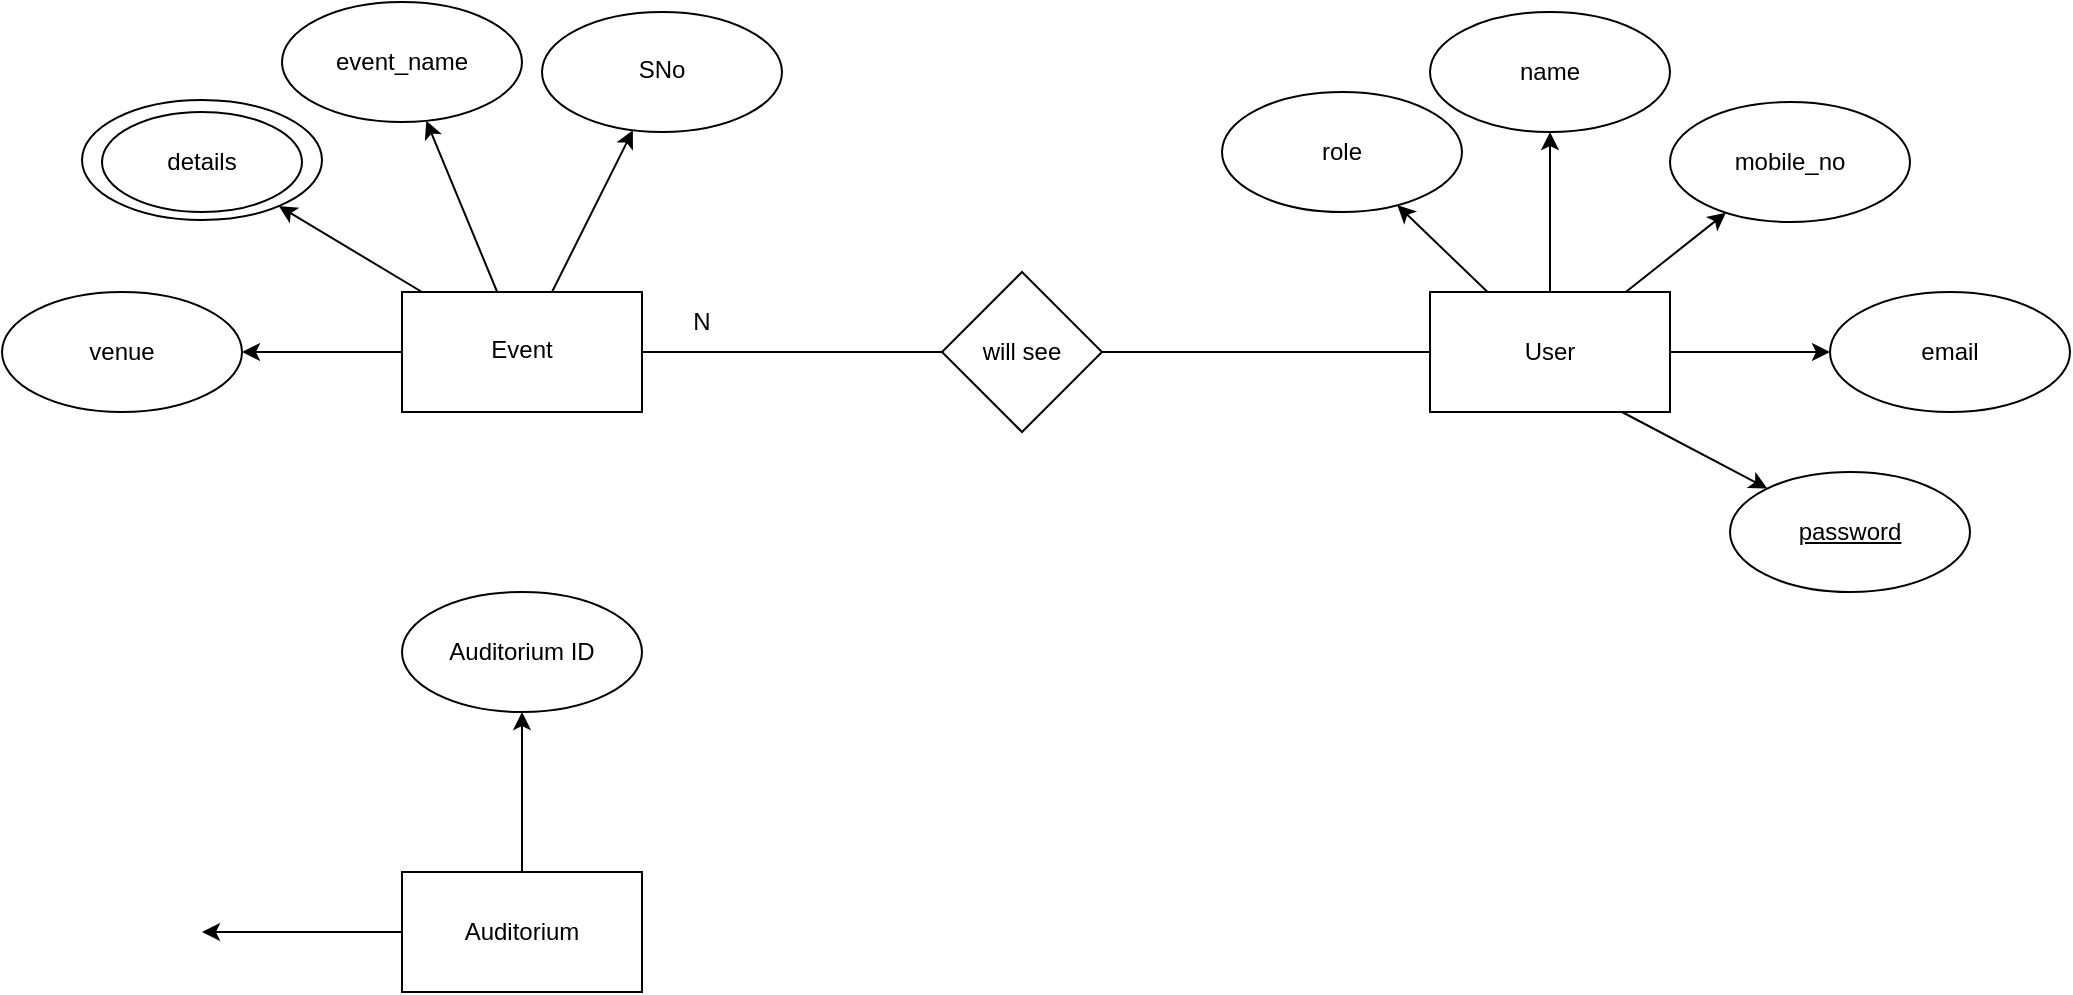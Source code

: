 <mxfile version="17.1.2" type="github">
  <diagram id="rO4eyFzRBv4o_7g1YfI_" name="Page-1">
    <mxGraphModel dx="1827" dy="620" grid="1" gridSize="10" guides="1" tooltips="1" connect="1" arrows="1" fold="1" page="1" pageScale="1" pageWidth="827" pageHeight="1169" math="0" shadow="0">
      <root>
        <mxCell id="0" />
        <mxCell id="1" parent="0" />
        <mxCell id="QDeUESwuI4PjPXHfp-uf-4" value="" style="edgeStyle=orthogonalEdgeStyle;rounded=0;orthogonalLoop=1;jettySize=auto;html=1;" edge="1" parent="1" source="QDeUESwuI4PjPXHfp-uf-1" target="QDeUESwuI4PjPXHfp-uf-3">
          <mxGeometry relative="1" as="geometry" />
        </mxCell>
        <mxCell id="QDeUESwuI4PjPXHfp-uf-11" value="" style="edgeStyle=none;rounded=0;orthogonalLoop=1;jettySize=auto;html=1;" edge="1" parent="1" source="QDeUESwuI4PjPXHfp-uf-1" target="QDeUESwuI4PjPXHfp-uf-10">
          <mxGeometry relative="1" as="geometry" />
        </mxCell>
        <mxCell id="QDeUESwuI4PjPXHfp-uf-14" value="" style="edgeStyle=none;rounded=0;orthogonalLoop=1;jettySize=auto;html=1;" edge="1" parent="1" source="QDeUESwuI4PjPXHfp-uf-1" target="QDeUESwuI4PjPXHfp-uf-13">
          <mxGeometry relative="1" as="geometry" />
        </mxCell>
        <mxCell id="QDeUESwuI4PjPXHfp-uf-17" value="" style="edgeStyle=none;rounded=0;orthogonalLoop=1;jettySize=auto;html=1;" edge="1" parent="1" source="QDeUESwuI4PjPXHfp-uf-1" target="QDeUESwuI4PjPXHfp-uf-16">
          <mxGeometry relative="1" as="geometry" />
        </mxCell>
        <mxCell id="QDeUESwuI4PjPXHfp-uf-1" value="" style="rounded=0;whiteSpace=wrap;html=1;" vertex="1" parent="1">
          <mxGeometry x="354" y="170" width="120" height="60" as="geometry" />
        </mxCell>
        <mxCell id="QDeUESwuI4PjPXHfp-uf-19" value="" style="edgeStyle=none;rounded=0;orthogonalLoop=1;jettySize=auto;html=1;" edge="1" parent="1" target="QDeUESwuI4PjPXHfp-uf-18">
          <mxGeometry relative="1" as="geometry">
            <mxPoint x="450" y="230" as="sourcePoint" />
          </mxGeometry>
        </mxCell>
        <mxCell id="QDeUESwuI4PjPXHfp-uf-2" value="User" style="text;html=1;strokeColor=none;fillColor=none;align=center;verticalAlign=middle;whiteSpace=wrap;rounded=0;" vertex="1" parent="1">
          <mxGeometry x="384" y="185" width="60" height="30" as="geometry" />
        </mxCell>
        <mxCell id="QDeUESwuI4PjPXHfp-uf-3" value="" style="ellipse;whiteSpace=wrap;html=1;rounded=0;" vertex="1" parent="1">
          <mxGeometry x="354" y="30" width="120" height="60" as="geometry" />
        </mxCell>
        <mxCell id="QDeUESwuI4PjPXHfp-uf-5" value="name" style="text;html=1;strokeColor=none;fillColor=none;align=center;verticalAlign=middle;whiteSpace=wrap;rounded=0;" vertex="1" parent="1">
          <mxGeometry x="384" y="45" width="60" height="30" as="geometry" />
        </mxCell>
        <mxCell id="QDeUESwuI4PjPXHfp-uf-10" value="" style="ellipse;whiteSpace=wrap;html=1;rounded=0;" vertex="1" parent="1">
          <mxGeometry x="474" y="75" width="120" height="60" as="geometry" />
        </mxCell>
        <mxCell id="QDeUESwuI4PjPXHfp-uf-12" value="mobile_no" style="text;html=1;strokeColor=none;fillColor=none;align=center;verticalAlign=middle;whiteSpace=wrap;rounded=0;" vertex="1" parent="1">
          <mxGeometry x="504" y="90" width="60" height="30" as="geometry" />
        </mxCell>
        <mxCell id="QDeUESwuI4PjPXHfp-uf-13" value="" style="ellipse;whiteSpace=wrap;html=1;rounded=0;" vertex="1" parent="1">
          <mxGeometry x="250" y="70" width="120" height="60" as="geometry" />
        </mxCell>
        <mxCell id="QDeUESwuI4PjPXHfp-uf-15" value="role" style="text;html=1;strokeColor=none;fillColor=none;align=center;verticalAlign=middle;whiteSpace=wrap;rounded=0;" vertex="1" parent="1">
          <mxGeometry x="280" y="85" width="60" height="30" as="geometry" />
        </mxCell>
        <mxCell id="QDeUESwuI4PjPXHfp-uf-16" value="email" style="ellipse;whiteSpace=wrap;html=1;rounded=0;" vertex="1" parent="1">
          <mxGeometry x="554" y="170" width="120" height="60" as="geometry" />
        </mxCell>
        <mxCell id="QDeUESwuI4PjPXHfp-uf-18" value="" style="ellipse;whiteSpace=wrap;html=1;" vertex="1" parent="1">
          <mxGeometry x="504" y="260" width="120" height="60" as="geometry" />
        </mxCell>
        <mxCell id="QDeUESwuI4PjPXHfp-uf-20" value="password" style="text;html=1;strokeColor=none;fillColor=none;align=center;verticalAlign=middle;whiteSpace=wrap;rounded=0;fontStyle=4" vertex="1" parent="1">
          <mxGeometry x="534" y="275" width="60" height="30" as="geometry" />
        </mxCell>
        <mxCell id="QDeUESwuI4PjPXHfp-uf-26" value="" style="edgeStyle=none;rounded=0;orthogonalLoop=1;jettySize=auto;html=1;" edge="1" parent="1" source="QDeUESwuI4PjPXHfp-uf-23" target="QDeUESwuI4PjPXHfp-uf-25">
          <mxGeometry relative="1" as="geometry" />
        </mxCell>
        <mxCell id="QDeUESwuI4PjPXHfp-uf-31" value="" style="edgeStyle=none;rounded=0;orthogonalLoop=1;jettySize=auto;html=1;" edge="1" parent="1" source="QDeUESwuI4PjPXHfp-uf-23" target="QDeUESwuI4PjPXHfp-uf-30">
          <mxGeometry relative="1" as="geometry" />
        </mxCell>
        <mxCell id="QDeUESwuI4PjPXHfp-uf-37" value="" style="edgeStyle=none;rounded=0;orthogonalLoop=1;jettySize=auto;html=1;" edge="1" parent="1" source="QDeUESwuI4PjPXHfp-uf-23" target="QDeUESwuI4PjPXHfp-uf-36">
          <mxGeometry relative="1" as="geometry" />
        </mxCell>
        <mxCell id="QDeUESwuI4PjPXHfp-uf-40" value="" style="edgeStyle=none;rounded=0;orthogonalLoop=1;jettySize=auto;html=1;" edge="1" parent="1" source="QDeUESwuI4PjPXHfp-uf-23" target="QDeUESwuI4PjPXHfp-uf-39">
          <mxGeometry relative="1" as="geometry" />
        </mxCell>
        <mxCell id="QDeUESwuI4PjPXHfp-uf-23" value="" style="rounded=0;whiteSpace=wrap;html=1;" vertex="1" parent="1">
          <mxGeometry x="-160" y="170" width="120" height="60" as="geometry" />
        </mxCell>
        <mxCell id="QDeUESwuI4PjPXHfp-uf-24" value="Event" style="text;html=1;strokeColor=none;fillColor=none;align=center;verticalAlign=middle;whiteSpace=wrap;rounded=0;" vertex="1" parent="1">
          <mxGeometry x="-130" y="184" width="60" height="30" as="geometry" />
        </mxCell>
        <mxCell id="QDeUESwuI4PjPXHfp-uf-25" value="" style="ellipse;whiteSpace=wrap;html=1;rounded=0;" vertex="1" parent="1">
          <mxGeometry x="-90" y="30" width="120" height="60" as="geometry" />
        </mxCell>
        <mxCell id="QDeUESwuI4PjPXHfp-uf-27" value="SNo" style="text;html=1;strokeColor=none;fillColor=none;align=center;verticalAlign=middle;whiteSpace=wrap;rounded=0;" vertex="1" parent="1">
          <mxGeometry x="-60" y="44" width="60" height="30" as="geometry" />
        </mxCell>
        <mxCell id="QDeUESwuI4PjPXHfp-uf-30" value="event_name" style="ellipse;whiteSpace=wrap;html=1;rounded=0;" vertex="1" parent="1">
          <mxGeometry x="-220" y="25" width="120" height="60" as="geometry" />
        </mxCell>
        <mxCell id="QDeUESwuI4PjPXHfp-uf-36" value="" style="ellipse;whiteSpace=wrap;html=1;rounded=0;" vertex="1" parent="1">
          <mxGeometry x="-320" y="74" width="120" height="60" as="geometry" />
        </mxCell>
        <mxCell id="QDeUESwuI4PjPXHfp-uf-38" value="details" style="ellipse;whiteSpace=wrap;html=1;" vertex="1" parent="1">
          <mxGeometry x="-310" y="80" width="100" height="50" as="geometry" />
        </mxCell>
        <mxCell id="QDeUESwuI4PjPXHfp-uf-39" value="venue" style="ellipse;whiteSpace=wrap;html=1;rounded=0;" vertex="1" parent="1">
          <mxGeometry x="-360" y="170" width="120" height="60" as="geometry" />
        </mxCell>
        <mxCell id="QDeUESwuI4PjPXHfp-uf-45" value="will see" style="rhombus;whiteSpace=wrap;html=1;" vertex="1" parent="1">
          <mxGeometry x="110" y="160" width="80" height="80" as="geometry" />
        </mxCell>
        <mxCell id="QDeUESwuI4PjPXHfp-uf-46" value="" style="endArrow=none;html=1;rounded=0;exitX=1;exitY=0.5;exitDx=0;exitDy=0;entryX=0;entryY=0.5;entryDx=0;entryDy=0;" edge="1" parent="1" source="QDeUESwuI4PjPXHfp-uf-45" target="QDeUESwuI4PjPXHfp-uf-1">
          <mxGeometry width="50" height="50" relative="1" as="geometry">
            <mxPoint x="190" y="220" as="sourcePoint" />
            <mxPoint x="350" y="200" as="targetPoint" />
          </mxGeometry>
        </mxCell>
        <mxCell id="QDeUESwuI4PjPXHfp-uf-47" value="" style="endArrow=none;html=1;rounded=0;entryX=0;entryY=0.5;entryDx=0;entryDy=0;exitX=1;exitY=0.5;exitDx=0;exitDy=0;" edge="1" parent="1" source="QDeUESwuI4PjPXHfp-uf-23" target="QDeUESwuI4PjPXHfp-uf-45">
          <mxGeometry width="50" height="50" relative="1" as="geometry">
            <mxPoint y="270" as="sourcePoint" />
            <mxPoint x="50" y="220" as="targetPoint" />
          </mxGeometry>
        </mxCell>
        <mxCell id="QDeUESwuI4PjPXHfp-uf-61" value="" style="edgeStyle=none;rounded=0;orthogonalLoop=1;jettySize=auto;html=1;" edge="1" parent="1" source="QDeUESwuI4PjPXHfp-uf-55" target="QDeUESwuI4PjPXHfp-uf-60">
          <mxGeometry relative="1" as="geometry" />
        </mxCell>
        <mxCell id="QDeUESwuI4PjPXHfp-uf-63" value="" style="edgeStyle=none;rounded=0;orthogonalLoop=1;jettySize=auto;html=1;" edge="1" parent="1" source="QDeUESwuI4PjPXHfp-uf-55">
          <mxGeometry relative="1" as="geometry">
            <mxPoint x="-260" y="490" as="targetPoint" />
          </mxGeometry>
        </mxCell>
        <mxCell id="QDeUESwuI4PjPXHfp-uf-55" value="Auditorium" style="rounded=0;whiteSpace=wrap;html=1;" vertex="1" parent="1">
          <mxGeometry x="-160" y="460" width="120" height="60" as="geometry" />
        </mxCell>
        <mxCell id="QDeUESwuI4PjPXHfp-uf-56" value="N" style="text;html=1;strokeColor=none;fillColor=none;align=center;verticalAlign=middle;whiteSpace=wrap;rounded=0;" vertex="1" parent="1">
          <mxGeometry x="-40" y="170" width="60" height="30" as="geometry" />
        </mxCell>
        <mxCell id="QDeUESwuI4PjPXHfp-uf-60" value="Auditorium ID" style="ellipse;whiteSpace=wrap;html=1;rounded=0;" vertex="1" parent="1">
          <mxGeometry x="-160" y="320" width="120" height="60" as="geometry" />
        </mxCell>
      </root>
    </mxGraphModel>
  </diagram>
</mxfile>
